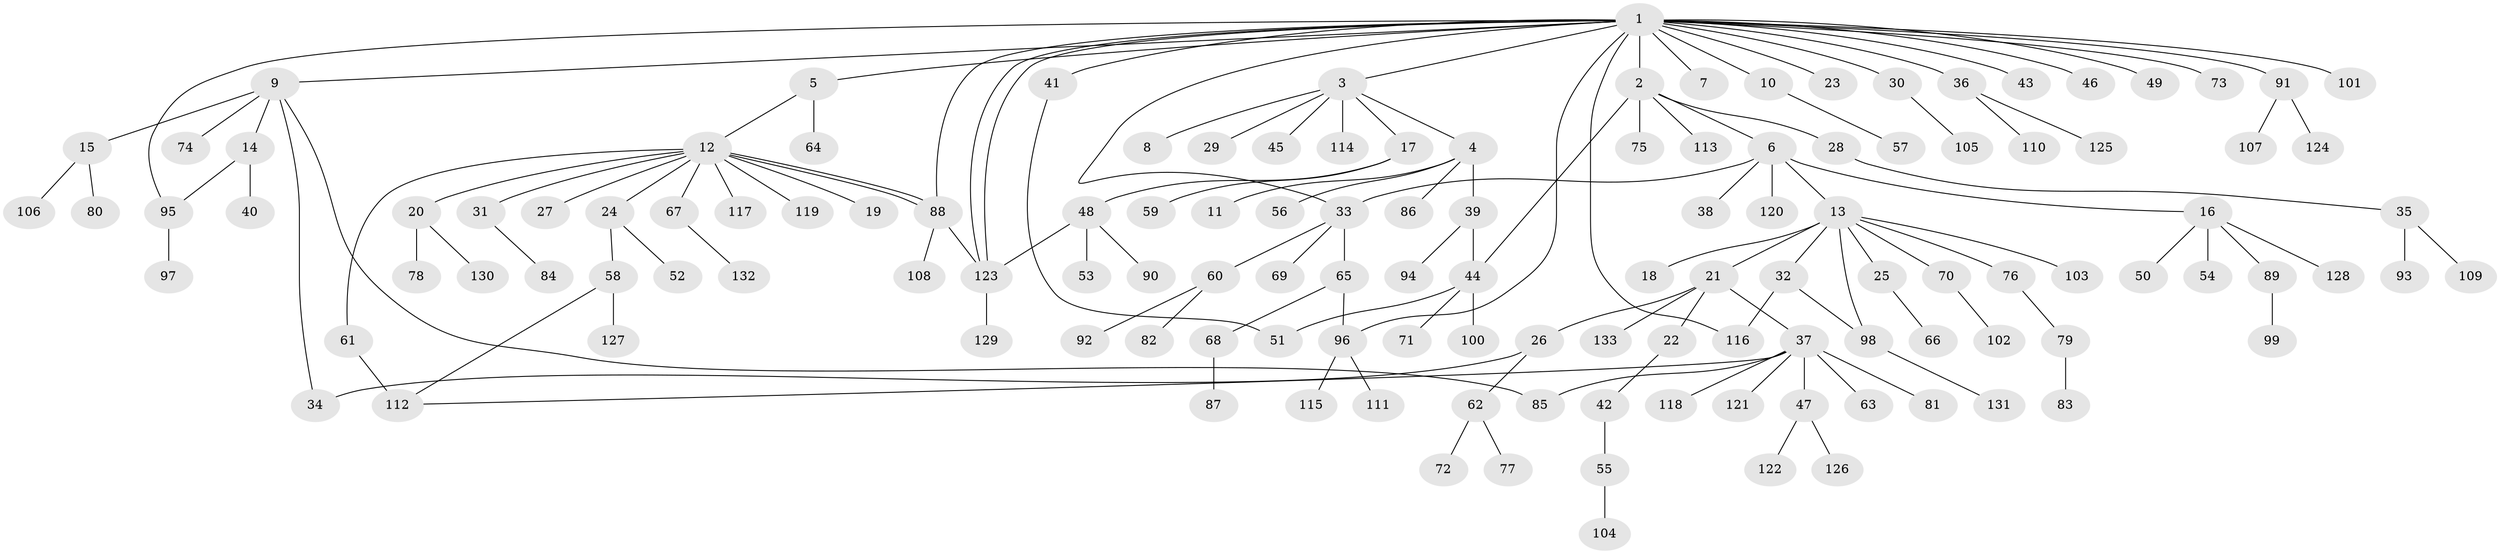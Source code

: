 // coarse degree distribution, {1: 0.525, 10: 0.0125, 2: 0.2375, 4: 0.0625, 6: 0.0125, 3: 0.075, 21: 0.0125, 5: 0.0375, 7: 0.025}
// Generated by graph-tools (version 1.1) at 2025/36/03/04/25 23:36:39]
// undirected, 133 vertices, 148 edges
graph export_dot {
  node [color=gray90,style=filled];
  1;
  2;
  3;
  4;
  5;
  6;
  7;
  8;
  9;
  10;
  11;
  12;
  13;
  14;
  15;
  16;
  17;
  18;
  19;
  20;
  21;
  22;
  23;
  24;
  25;
  26;
  27;
  28;
  29;
  30;
  31;
  32;
  33;
  34;
  35;
  36;
  37;
  38;
  39;
  40;
  41;
  42;
  43;
  44;
  45;
  46;
  47;
  48;
  49;
  50;
  51;
  52;
  53;
  54;
  55;
  56;
  57;
  58;
  59;
  60;
  61;
  62;
  63;
  64;
  65;
  66;
  67;
  68;
  69;
  70;
  71;
  72;
  73;
  74;
  75;
  76;
  77;
  78;
  79;
  80;
  81;
  82;
  83;
  84;
  85;
  86;
  87;
  88;
  89;
  90;
  91;
  92;
  93;
  94;
  95;
  96;
  97;
  98;
  99;
  100;
  101;
  102;
  103;
  104;
  105;
  106;
  107;
  108;
  109;
  110;
  111;
  112;
  113;
  114;
  115;
  116;
  117;
  118;
  119;
  120;
  121;
  122;
  123;
  124;
  125;
  126;
  127;
  128;
  129;
  130;
  131;
  132;
  133;
  1 -- 2;
  1 -- 3;
  1 -- 5;
  1 -- 7;
  1 -- 9;
  1 -- 10;
  1 -- 23;
  1 -- 30;
  1 -- 33;
  1 -- 36;
  1 -- 41;
  1 -- 43;
  1 -- 46;
  1 -- 49;
  1 -- 73;
  1 -- 88;
  1 -- 91;
  1 -- 95;
  1 -- 96;
  1 -- 101;
  1 -- 116;
  1 -- 123;
  1 -- 123;
  2 -- 6;
  2 -- 28;
  2 -- 44;
  2 -- 75;
  2 -- 113;
  3 -- 4;
  3 -- 8;
  3 -- 17;
  3 -- 29;
  3 -- 45;
  3 -- 114;
  4 -- 11;
  4 -- 39;
  4 -- 56;
  4 -- 86;
  5 -- 12;
  5 -- 64;
  6 -- 13;
  6 -- 16;
  6 -- 33;
  6 -- 38;
  6 -- 120;
  9 -- 14;
  9 -- 15;
  9 -- 34;
  9 -- 74;
  9 -- 85;
  10 -- 57;
  12 -- 19;
  12 -- 20;
  12 -- 24;
  12 -- 27;
  12 -- 31;
  12 -- 61;
  12 -- 67;
  12 -- 88;
  12 -- 88;
  12 -- 117;
  12 -- 119;
  13 -- 18;
  13 -- 21;
  13 -- 25;
  13 -- 32;
  13 -- 70;
  13 -- 76;
  13 -- 98;
  13 -- 103;
  14 -- 40;
  14 -- 95;
  15 -- 80;
  15 -- 106;
  16 -- 50;
  16 -- 54;
  16 -- 89;
  16 -- 128;
  17 -- 48;
  17 -- 59;
  20 -- 78;
  20 -- 130;
  21 -- 22;
  21 -- 26;
  21 -- 37;
  21 -- 133;
  22 -- 42;
  24 -- 52;
  24 -- 58;
  25 -- 66;
  26 -- 34;
  26 -- 62;
  28 -- 35;
  30 -- 105;
  31 -- 84;
  32 -- 98;
  32 -- 116;
  33 -- 60;
  33 -- 65;
  33 -- 69;
  35 -- 93;
  35 -- 109;
  36 -- 110;
  36 -- 125;
  37 -- 47;
  37 -- 63;
  37 -- 81;
  37 -- 85;
  37 -- 112;
  37 -- 118;
  37 -- 121;
  39 -- 44;
  39 -- 94;
  41 -- 51;
  42 -- 55;
  44 -- 51;
  44 -- 71;
  44 -- 100;
  47 -- 122;
  47 -- 126;
  48 -- 53;
  48 -- 90;
  48 -- 123;
  55 -- 104;
  58 -- 112;
  58 -- 127;
  60 -- 82;
  60 -- 92;
  61 -- 112;
  62 -- 72;
  62 -- 77;
  65 -- 68;
  65 -- 96;
  67 -- 132;
  68 -- 87;
  70 -- 102;
  76 -- 79;
  79 -- 83;
  88 -- 108;
  88 -- 123;
  89 -- 99;
  91 -- 107;
  91 -- 124;
  95 -- 97;
  96 -- 111;
  96 -- 115;
  98 -- 131;
  123 -- 129;
}
